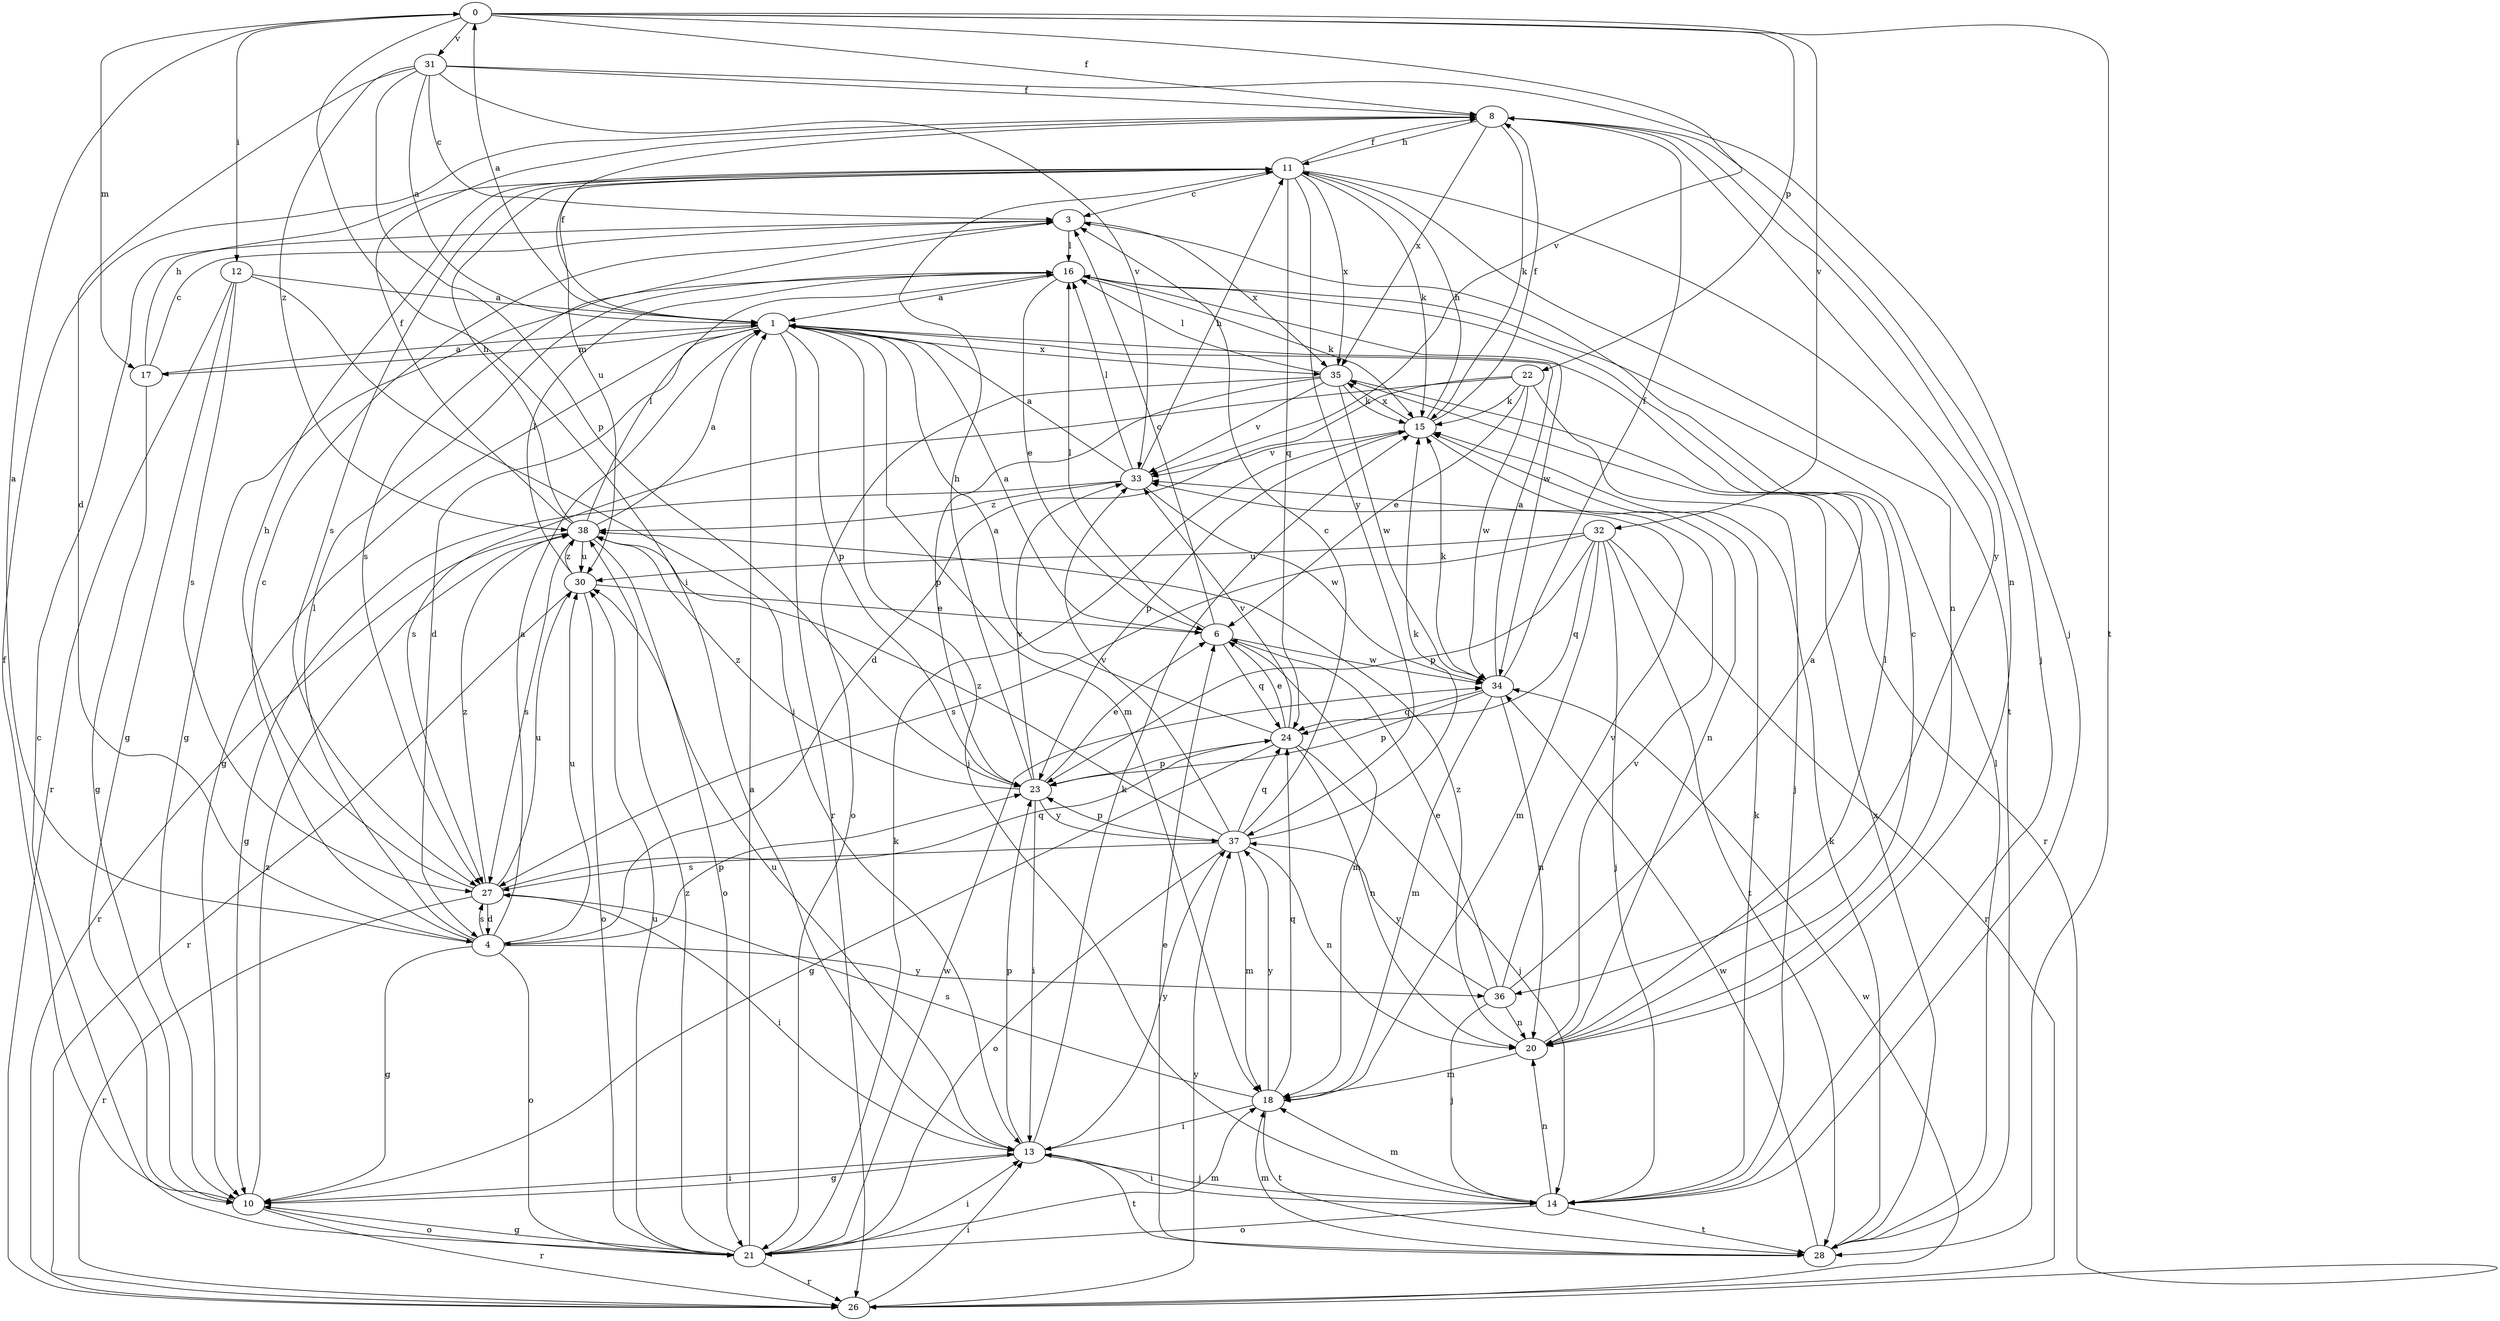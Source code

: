 strict digraph  {
0;
1;
3;
4;
6;
8;
10;
11;
12;
13;
14;
15;
16;
17;
18;
20;
21;
22;
23;
24;
26;
27;
28;
30;
31;
32;
33;
34;
35;
36;
37;
38;
0 -> 8  [label=f];
0 -> 12  [label=i];
0 -> 13  [label=i];
0 -> 17  [label=m];
0 -> 22  [label=p];
0 -> 28  [label=t];
0 -> 31  [label=v];
0 -> 32  [label=v];
0 -> 33  [label=v];
1 -> 0  [label=a];
1 -> 4  [label=d];
1 -> 8  [label=f];
1 -> 10  [label=g];
1 -> 14  [label=j];
1 -> 17  [label=m];
1 -> 18  [label=m];
1 -> 23  [label=p];
1 -> 26  [label=r];
1 -> 35  [label=x];
3 -> 16  [label=l];
3 -> 27  [label=s];
3 -> 35  [label=x];
4 -> 0  [label=a];
4 -> 1  [label=a];
4 -> 3  [label=c];
4 -> 10  [label=g];
4 -> 16  [label=l];
4 -> 21  [label=o];
4 -> 23  [label=p];
4 -> 27  [label=s];
4 -> 30  [label=u];
4 -> 36  [label=y];
6 -> 1  [label=a];
6 -> 3  [label=c];
6 -> 16  [label=l];
6 -> 18  [label=m];
6 -> 24  [label=q];
6 -> 34  [label=w];
8 -> 11  [label=h];
8 -> 14  [label=j];
8 -> 15  [label=k];
8 -> 20  [label=n];
8 -> 35  [label=x];
8 -> 36  [label=y];
10 -> 8  [label=f];
10 -> 13  [label=i];
10 -> 21  [label=o];
10 -> 26  [label=r];
10 -> 38  [label=z];
11 -> 3  [label=c];
11 -> 8  [label=f];
11 -> 15  [label=k];
11 -> 20  [label=n];
11 -> 24  [label=q];
11 -> 27  [label=s];
11 -> 28  [label=t];
11 -> 30  [label=u];
11 -> 35  [label=x];
11 -> 37  [label=y];
12 -> 1  [label=a];
12 -> 10  [label=g];
12 -> 13  [label=i];
12 -> 26  [label=r];
12 -> 27  [label=s];
13 -> 10  [label=g];
13 -> 14  [label=j];
13 -> 15  [label=k];
13 -> 23  [label=p];
13 -> 28  [label=t];
13 -> 30  [label=u];
13 -> 37  [label=y];
14 -> 13  [label=i];
14 -> 15  [label=k];
14 -> 18  [label=m];
14 -> 20  [label=n];
14 -> 21  [label=o];
14 -> 28  [label=t];
15 -> 8  [label=f];
15 -> 11  [label=h];
15 -> 20  [label=n];
15 -> 23  [label=p];
15 -> 33  [label=v];
15 -> 35  [label=x];
16 -> 1  [label=a];
16 -> 6  [label=e];
16 -> 10  [label=g];
16 -> 15  [label=k];
16 -> 34  [label=w];
17 -> 1  [label=a];
17 -> 3  [label=c];
17 -> 10  [label=g];
17 -> 11  [label=h];
18 -> 13  [label=i];
18 -> 24  [label=q];
18 -> 27  [label=s];
18 -> 28  [label=t];
18 -> 37  [label=y];
20 -> 3  [label=c];
20 -> 16  [label=l];
20 -> 18  [label=m];
20 -> 33  [label=v];
20 -> 38  [label=z];
21 -> 1  [label=a];
21 -> 3  [label=c];
21 -> 10  [label=g];
21 -> 13  [label=i];
21 -> 15  [label=k];
21 -> 18  [label=m];
21 -> 26  [label=r];
21 -> 30  [label=u];
21 -> 34  [label=w];
21 -> 38  [label=z];
22 -> 4  [label=d];
22 -> 6  [label=e];
22 -> 14  [label=j];
22 -> 15  [label=k];
22 -> 27  [label=s];
22 -> 34  [label=w];
23 -> 6  [label=e];
23 -> 11  [label=h];
23 -> 13  [label=i];
23 -> 33  [label=v];
23 -> 37  [label=y];
23 -> 38  [label=z];
24 -> 1  [label=a];
24 -> 6  [label=e];
24 -> 10  [label=g];
24 -> 14  [label=j];
24 -> 20  [label=n];
24 -> 23  [label=p];
24 -> 33  [label=v];
26 -> 13  [label=i];
26 -> 34  [label=w];
26 -> 37  [label=y];
27 -> 4  [label=d];
27 -> 11  [label=h];
27 -> 13  [label=i];
27 -> 24  [label=q];
27 -> 26  [label=r];
27 -> 30  [label=u];
27 -> 38  [label=z];
28 -> 6  [label=e];
28 -> 15  [label=k];
28 -> 16  [label=l];
28 -> 18  [label=m];
28 -> 34  [label=w];
28 -> 35  [label=x];
30 -> 6  [label=e];
30 -> 16  [label=l];
30 -> 21  [label=o];
30 -> 26  [label=r];
30 -> 38  [label=z];
31 -> 1  [label=a];
31 -> 3  [label=c];
31 -> 4  [label=d];
31 -> 8  [label=f];
31 -> 14  [label=j];
31 -> 23  [label=p];
31 -> 33  [label=v];
31 -> 38  [label=z];
32 -> 14  [label=j];
32 -> 18  [label=m];
32 -> 23  [label=p];
32 -> 24  [label=q];
32 -> 26  [label=r];
32 -> 27  [label=s];
32 -> 28  [label=t];
32 -> 30  [label=u];
33 -> 1  [label=a];
33 -> 10  [label=g];
33 -> 11  [label=h];
33 -> 16  [label=l];
33 -> 34  [label=w];
33 -> 38  [label=z];
34 -> 1  [label=a];
34 -> 8  [label=f];
34 -> 15  [label=k];
34 -> 18  [label=m];
34 -> 20  [label=n];
34 -> 23  [label=p];
34 -> 24  [label=q];
35 -> 15  [label=k];
35 -> 16  [label=l];
35 -> 21  [label=o];
35 -> 23  [label=p];
35 -> 26  [label=r];
35 -> 33  [label=v];
35 -> 34  [label=w];
36 -> 1  [label=a];
36 -> 6  [label=e];
36 -> 14  [label=j];
36 -> 20  [label=n];
36 -> 33  [label=v];
36 -> 37  [label=y];
37 -> 3  [label=c];
37 -> 15  [label=k];
37 -> 18  [label=m];
37 -> 20  [label=n];
37 -> 21  [label=o];
37 -> 23  [label=p];
37 -> 24  [label=q];
37 -> 27  [label=s];
37 -> 33  [label=v];
37 -> 38  [label=z];
38 -> 1  [label=a];
38 -> 8  [label=f];
38 -> 11  [label=h];
38 -> 16  [label=l];
38 -> 21  [label=o];
38 -> 26  [label=r];
38 -> 27  [label=s];
38 -> 30  [label=u];
}
